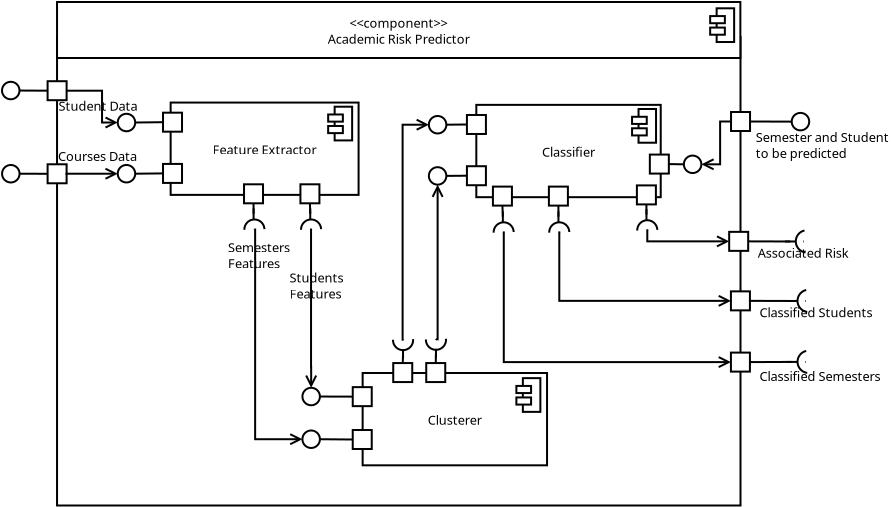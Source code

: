 <?xml version="1.0" encoding="UTF-8"?>
<dia:diagram xmlns:dia="http://www.lysator.liu.se/~alla/dia/">
  <dia:layer name="Background" visible="true" active="true">
    <dia:object type="Standard - Box" version="0" id="O0">
      <dia:attribute name="obj_pos">
        <dia:point val="14.4,3.801"/>
      </dia:attribute>
      <dia:attribute name="obj_bb">
        <dia:rectangle val="14.35,3.751;48.623,27.275"/>
      </dia:attribute>
      <dia:attribute name="elem_corner">
        <dia:point val="14.4,3.801"/>
      </dia:attribute>
      <dia:attribute name="elem_width">
        <dia:real val="34.173"/>
      </dia:attribute>
      <dia:attribute name="elem_height">
        <dia:real val="23.424"/>
      </dia:attribute>
      <dia:attribute name="show_background">
        <dia:boolean val="true"/>
      </dia:attribute>
    </dia:object>
    <dia:object type="Flowchart - Box" version="0" id="O1">
      <dia:attribute name="obj_pos">
        <dia:point val="14.4,2.05"/>
      </dia:attribute>
      <dia:attribute name="obj_bb">
        <dia:rectangle val="14.35,2;48.616,4.9"/>
      </dia:attribute>
      <dia:attribute name="elem_corner">
        <dia:point val="14.4,2.05"/>
      </dia:attribute>
      <dia:attribute name="elem_width">
        <dia:real val="34.166"/>
      </dia:attribute>
      <dia:attribute name="elem_height">
        <dia:real val="2.8"/>
      </dia:attribute>
      <dia:attribute name="show_background">
        <dia:boolean val="true"/>
      </dia:attribute>
      <dia:attribute name="padding">
        <dia:real val="0.5"/>
      </dia:attribute>
      <dia:attribute name="text">
        <dia:composite type="text">
          <dia:attribute name="string">
            <dia:string>#&lt;&lt;component&gt;&gt;
Academic Risk Predictor#</dia:string>
          </dia:attribute>
          <dia:attribute name="font">
            <dia:font family="sans" style="0" name="Helvetica"/>
          </dia:attribute>
          <dia:attribute name="height">
            <dia:real val="0.8"/>
          </dia:attribute>
          <dia:attribute name="pos">
            <dia:point val="31.483,3.245"/>
          </dia:attribute>
          <dia:attribute name="color">
            <dia:color val="#000000"/>
          </dia:attribute>
          <dia:attribute name="alignment">
            <dia:enum val="1"/>
          </dia:attribute>
        </dia:composite>
      </dia:attribute>
    </dia:object>
    <dia:object type="Standard - Box" version="0" id="O2">
      <dia:attribute name="obj_pos">
        <dia:point val="13.928,6.01"/>
      </dia:attribute>
      <dia:attribute name="obj_bb">
        <dia:rectangle val="13.878,5.96;14.928,7.01"/>
      </dia:attribute>
      <dia:attribute name="elem_corner">
        <dia:point val="13.928,6.01"/>
      </dia:attribute>
      <dia:attribute name="elem_width">
        <dia:real val="0.95"/>
      </dia:attribute>
      <dia:attribute name="elem_height">
        <dia:real val="0.95"/>
      </dia:attribute>
      <dia:attribute name="show_background">
        <dia:boolean val="true"/>
      </dia:attribute>
    </dia:object>
    <dia:object type="Standard - Box" version="0" id="O3">
      <dia:attribute name="obj_pos">
        <dia:point val="13.928,10.164"/>
      </dia:attribute>
      <dia:attribute name="obj_bb">
        <dia:rectangle val="13.878,10.114;14.928,11.164"/>
      </dia:attribute>
      <dia:attribute name="elem_corner">
        <dia:point val="13.928,10.164"/>
      </dia:attribute>
      <dia:attribute name="elem_width">
        <dia:real val="0.95"/>
      </dia:attribute>
      <dia:attribute name="elem_height">
        <dia:real val="0.95"/>
      </dia:attribute>
      <dia:attribute name="show_background">
        <dia:boolean val="true"/>
      </dia:attribute>
    </dia:object>
    <dia:object type="Standard - Box" version="0" id="O4">
      <dia:attribute name="obj_pos">
        <dia:point val="48.094,16.518"/>
      </dia:attribute>
      <dia:attribute name="obj_bb">
        <dia:rectangle val="48.044,16.468;49.094,17.518"/>
      </dia:attribute>
      <dia:attribute name="elem_corner">
        <dia:point val="48.094,16.518"/>
      </dia:attribute>
      <dia:attribute name="elem_width">
        <dia:real val="0.95"/>
      </dia:attribute>
      <dia:attribute name="elem_height">
        <dia:real val="0.95"/>
      </dia:attribute>
      <dia:attribute name="show_background">
        <dia:boolean val="true"/>
      </dia:attribute>
    </dia:object>
    <dia:object type="Standard - Box" version="0" id="O5">
      <dia:attribute name="obj_pos">
        <dia:point val="48.094,19.58"/>
      </dia:attribute>
      <dia:attribute name="obj_bb">
        <dia:rectangle val="48.044,19.53;49.094,20.58"/>
      </dia:attribute>
      <dia:attribute name="elem_corner">
        <dia:point val="48.094,19.58"/>
      </dia:attribute>
      <dia:attribute name="elem_width">
        <dia:real val="0.95"/>
      </dia:attribute>
      <dia:attribute name="elem_height">
        <dia:real val="0.95"/>
      </dia:attribute>
      <dia:attribute name="show_background">
        <dia:boolean val="true"/>
      </dia:attribute>
    </dia:object>
    <dia:object type="Standard - Box" version="0" id="O6">
      <dia:attribute name="obj_pos">
        <dia:point val="48.1,7.55"/>
      </dia:attribute>
      <dia:attribute name="obj_bb">
        <dia:rectangle val="48.05,7.5;49.1,8.55"/>
      </dia:attribute>
      <dia:attribute name="elem_corner">
        <dia:point val="48.1,7.55"/>
      </dia:attribute>
      <dia:attribute name="elem_width">
        <dia:real val="0.95"/>
      </dia:attribute>
      <dia:attribute name="elem_height">
        <dia:real val="0.95"/>
      </dia:attribute>
      <dia:attribute name="show_background">
        <dia:boolean val="true"/>
      </dia:attribute>
    </dia:object>
    <dia:group>
      <dia:object type="Standard - Box" version="0" id="O7">
        <dia:attribute name="obj_pos">
          <dia:point val="47.38,2.365"/>
        </dia:attribute>
        <dia:attribute name="obj_bb">
          <dia:rectangle val="47.33,2.315;48.306,4.101"/>
        </dia:attribute>
        <dia:attribute name="elem_corner">
          <dia:point val="47.38,2.365"/>
        </dia:attribute>
        <dia:attribute name="elem_width">
          <dia:real val="0.875"/>
        </dia:attribute>
        <dia:attribute name="elem_height">
          <dia:real val="1.686"/>
        </dia:attribute>
        <dia:attribute name="show_background">
          <dia:boolean val="true"/>
        </dia:attribute>
      </dia:object>
      <dia:object type="Standard - Box" version="0" id="O8">
        <dia:attribute name="obj_pos">
          <dia:point val="47.056,2.754"/>
        </dia:attribute>
        <dia:attribute name="obj_bb">
          <dia:rectangle val="47.006,2.704;47.841,3.16"/>
        </dia:attribute>
        <dia:attribute name="elem_corner">
          <dia:point val="47.056,2.754"/>
        </dia:attribute>
        <dia:attribute name="elem_width">
          <dia:real val="0.735"/>
        </dia:attribute>
        <dia:attribute name="elem_height">
          <dia:real val="0.357"/>
        </dia:attribute>
        <dia:attribute name="show_background">
          <dia:boolean val="true"/>
        </dia:attribute>
      </dia:object>
      <dia:object type="Standard - Box" version="0" id="O9">
        <dia:attribute name="obj_pos">
          <dia:point val="47.056,3.329"/>
        </dia:attribute>
        <dia:attribute name="obj_bb">
          <dia:rectangle val="47.006,3.279;47.841,3.736"/>
        </dia:attribute>
        <dia:attribute name="elem_corner">
          <dia:point val="47.056,3.329"/>
        </dia:attribute>
        <dia:attribute name="elem_width">
          <dia:real val="0.735"/>
        </dia:attribute>
        <dia:attribute name="elem_height">
          <dia:real val="0.357"/>
        </dia:attribute>
        <dia:attribute name="show_background">
          <dia:boolean val="true"/>
        </dia:attribute>
      </dia:object>
    </dia:group>
    <dia:object type="Standard - Ellipse" version="0" id="O10">
      <dia:attribute name="obj_pos">
        <dia:point val="17.434,7.639"/>
      </dia:attribute>
      <dia:attribute name="obj_bb">
        <dia:rectangle val="17.384,7.589;18.359,8.564"/>
      </dia:attribute>
      <dia:attribute name="elem_corner">
        <dia:point val="17.434,7.639"/>
      </dia:attribute>
      <dia:attribute name="elem_width">
        <dia:real val="0.875"/>
      </dia:attribute>
      <dia:attribute name="elem_height">
        <dia:real val="0.875"/>
      </dia:attribute>
    </dia:object>
    <dia:object type="Standard - Line" version="0" id="O11">
      <dia:attribute name="obj_pos">
        <dia:point val="19.699,8.059"/>
      </dia:attribute>
      <dia:attribute name="obj_bb">
        <dia:rectangle val="18.258,8.009;19.75,8.127"/>
      </dia:attribute>
      <dia:attribute name="conn_endpoints">
        <dia:point val="19.699,8.059"/>
        <dia:point val="18.309,8.076"/>
      </dia:attribute>
      <dia:attribute name="numcp">
        <dia:int val="1"/>
      </dia:attribute>
      <dia:connections>
        <dia:connection handle="0" to="O111" connection="3"/>
        <dia:connection handle="1" to="O10" connection="4"/>
      </dia:connections>
    </dia:object>
    <dia:object type="Standard - ZigZagLine" version="1" id="O12">
      <dia:attribute name="obj_pos">
        <dia:point val="14.878,6.485"/>
      </dia:attribute>
      <dia:attribute name="obj_bb">
        <dia:rectangle val="14.828,6.435;17.545,8.407"/>
      </dia:attribute>
      <dia:attribute name="orth_points">
        <dia:point val="14.878,6.485"/>
        <dia:point val="16.65,6.485"/>
        <dia:point val="16.65,8.076"/>
        <dia:point val="17.434,8.076"/>
      </dia:attribute>
      <dia:attribute name="orth_orient">
        <dia:enum val="0"/>
        <dia:enum val="1"/>
        <dia:enum val="0"/>
      </dia:attribute>
      <dia:attribute name="autorouting">
        <dia:boolean val="false"/>
      </dia:attribute>
      <dia:attribute name="end_arrow">
        <dia:enum val="1"/>
      </dia:attribute>
      <dia:attribute name="end_arrow_length">
        <dia:real val="0.5"/>
      </dia:attribute>
      <dia:attribute name="end_arrow_width">
        <dia:real val="0.5"/>
      </dia:attribute>
      <dia:connections>
        <dia:connection handle="0" to="O2" connection="4"/>
        <dia:connection handle="1" to="O10" connection="3"/>
      </dia:connections>
    </dia:object>
    <dia:object type="Standard - Ellipse" version="0" id="O13">
      <dia:attribute name="obj_pos">
        <dia:point val="17.434,10.198"/>
      </dia:attribute>
      <dia:attribute name="obj_bb">
        <dia:rectangle val="17.384,10.148;18.359,11.123"/>
      </dia:attribute>
      <dia:attribute name="elem_corner">
        <dia:point val="17.434,10.198"/>
      </dia:attribute>
      <dia:attribute name="elem_width">
        <dia:real val="0.875"/>
      </dia:attribute>
      <dia:attribute name="elem_height">
        <dia:real val="0.875"/>
      </dia:attribute>
    </dia:object>
    <dia:object type="Standard - Line" version="0" id="O14">
      <dia:attribute name="obj_pos">
        <dia:point val="19.699,10.62"/>
      </dia:attribute>
      <dia:attribute name="obj_bb">
        <dia:rectangle val="18.258,10.57;19.75,10.686"/>
      </dia:attribute>
      <dia:attribute name="conn_endpoints">
        <dia:point val="19.699,10.62"/>
        <dia:point val="18.309,10.636"/>
      </dia:attribute>
      <dia:attribute name="numcp">
        <dia:int val="1"/>
      </dia:attribute>
      <dia:connections>
        <dia:connection handle="0" to="O112" connection="3"/>
        <dia:connection handle="1" to="O13" connection="4"/>
      </dia:connections>
    </dia:object>
    <dia:object type="Standard - ZigZagLine" version="1" id="O15">
      <dia:attribute name="obj_pos">
        <dia:point val="14.878,10.639"/>
      </dia:attribute>
      <dia:attribute name="obj_bb">
        <dia:rectangle val="14.828,10.305;17.545,10.967"/>
      </dia:attribute>
      <dia:attribute name="orth_points">
        <dia:point val="14.878,10.639"/>
        <dia:point val="14.878,10.636"/>
        <dia:point val="17.434,10.636"/>
      </dia:attribute>
      <dia:attribute name="orth_orient">
        <dia:enum val="1"/>
        <dia:enum val="0"/>
      </dia:attribute>
      <dia:attribute name="autorouting">
        <dia:boolean val="false"/>
      </dia:attribute>
      <dia:attribute name="end_arrow">
        <dia:enum val="1"/>
      </dia:attribute>
      <dia:attribute name="end_arrow_length">
        <dia:real val="0.5"/>
      </dia:attribute>
      <dia:attribute name="end_arrow_width">
        <dia:real val="0.5"/>
      </dia:attribute>
      <dia:connections>
        <dia:connection handle="0" to="O3" connection="4"/>
        <dia:connection handle="1" to="O13" connection="3"/>
      </dia:connections>
    </dia:object>
    <dia:group>
      <dia:group>
        <dia:object type="Flowchart - Box" version="0" id="O16">
          <dia:attribute name="obj_pos">
            <dia:point val="29.68,20.6"/>
          </dia:attribute>
          <dia:attribute name="obj_bb">
            <dia:rectangle val="29.63,20.55;38.95,25.267"/>
          </dia:attribute>
          <dia:attribute name="elem_corner">
            <dia:point val="29.68,20.6"/>
          </dia:attribute>
          <dia:attribute name="elem_width">
            <dia:real val="9.22"/>
          </dia:attribute>
          <dia:attribute name="elem_height">
            <dia:real val="4.616"/>
          </dia:attribute>
          <dia:attribute name="show_background">
            <dia:boolean val="true"/>
          </dia:attribute>
          <dia:attribute name="padding">
            <dia:real val="0.5"/>
          </dia:attribute>
          <dia:attribute name="text">
            <dia:composite type="text">
              <dia:attribute name="string">
                <dia:string>#Clusterer#</dia:string>
              </dia:attribute>
              <dia:attribute name="font">
                <dia:font family="sans" style="0" name="Helvetica"/>
              </dia:attribute>
              <dia:attribute name="height">
                <dia:real val="0.8"/>
              </dia:attribute>
              <dia:attribute name="pos">
                <dia:point val="34.289,23.103"/>
              </dia:attribute>
              <dia:attribute name="color">
                <dia:color val="#000000"/>
              </dia:attribute>
              <dia:attribute name="alignment">
                <dia:enum val="1"/>
              </dia:attribute>
            </dia:composite>
          </dia:attribute>
        </dia:object>
        <dia:group>
          <dia:object type="Standard - Box" version="0" id="O17">
            <dia:attribute name="obj_pos">
              <dia:point val="37.691,20.857"/>
            </dia:attribute>
            <dia:attribute name="obj_bb">
              <dia:rectangle val="37.641,20.807;38.616,22.593"/>
            </dia:attribute>
            <dia:attribute name="elem_corner">
              <dia:point val="37.691,20.857"/>
            </dia:attribute>
            <dia:attribute name="elem_width">
              <dia:real val="0.875"/>
            </dia:attribute>
            <dia:attribute name="elem_height">
              <dia:real val="1.686"/>
            </dia:attribute>
            <dia:attribute name="show_background">
              <dia:boolean val="true"/>
            </dia:attribute>
          </dia:object>
          <dia:object type="Standard - Box" version="0" id="O18">
            <dia:attribute name="obj_pos">
              <dia:point val="37.367,21.246"/>
            </dia:attribute>
            <dia:attribute name="obj_bb">
              <dia:rectangle val="37.317,21.196;38.151,21.653"/>
            </dia:attribute>
            <dia:attribute name="elem_corner">
              <dia:point val="37.367,21.246"/>
            </dia:attribute>
            <dia:attribute name="elem_width">
              <dia:real val="0.735"/>
            </dia:attribute>
            <dia:attribute name="elem_height">
              <dia:real val="0.357"/>
            </dia:attribute>
            <dia:attribute name="show_background">
              <dia:boolean val="true"/>
            </dia:attribute>
          </dia:object>
          <dia:object type="Standard - Box" version="0" id="O19">
            <dia:attribute name="obj_pos">
              <dia:point val="37.367,21.822"/>
            </dia:attribute>
            <dia:attribute name="obj_bb">
              <dia:rectangle val="37.317,21.771;38.151,22.228"/>
            </dia:attribute>
            <dia:attribute name="elem_corner">
              <dia:point val="37.367,21.822"/>
            </dia:attribute>
            <dia:attribute name="elem_width">
              <dia:real val="0.735"/>
            </dia:attribute>
            <dia:attribute name="elem_height">
              <dia:real val="0.357"/>
            </dia:attribute>
            <dia:attribute name="show_background">
              <dia:boolean val="true"/>
            </dia:attribute>
          </dia:object>
        </dia:group>
      </dia:group>
      <dia:object type="Standard - Box" version="0" id="O20">
        <dia:attribute name="obj_pos">
          <dia:point val="29.185,21.307"/>
        </dia:attribute>
        <dia:attribute name="obj_bb">
          <dia:rectangle val="29.135,21.257;30.185,22.307"/>
        </dia:attribute>
        <dia:attribute name="elem_corner">
          <dia:point val="29.185,21.307"/>
        </dia:attribute>
        <dia:attribute name="elem_width">
          <dia:real val="0.95"/>
        </dia:attribute>
        <dia:attribute name="elem_height">
          <dia:real val="0.95"/>
        </dia:attribute>
        <dia:attribute name="show_background">
          <dia:boolean val="true"/>
        </dia:attribute>
      </dia:object>
      <dia:object type="Standard - Box" version="0" id="O21">
        <dia:attribute name="obj_pos">
          <dia:point val="29.185,23.45"/>
        </dia:attribute>
        <dia:attribute name="obj_bb">
          <dia:rectangle val="29.135,23.4;30.185,24.45"/>
        </dia:attribute>
        <dia:attribute name="elem_corner">
          <dia:point val="29.185,23.45"/>
        </dia:attribute>
        <dia:attribute name="elem_width">
          <dia:real val="0.95"/>
        </dia:attribute>
        <dia:attribute name="elem_height">
          <dia:real val="0.95"/>
        </dia:attribute>
        <dia:attribute name="show_background">
          <dia:boolean val="true"/>
        </dia:attribute>
      </dia:object>
      <dia:object type="Standard - Box" version="0" id="O22">
        <dia:attribute name="obj_pos">
          <dia:point val="32.86,20.103"/>
        </dia:attribute>
        <dia:attribute name="obj_bb">
          <dia:rectangle val="32.81,20.053;33.86,21.103"/>
        </dia:attribute>
        <dia:attribute name="elem_corner">
          <dia:point val="32.86,20.103"/>
        </dia:attribute>
        <dia:attribute name="elem_width">
          <dia:real val="0.95"/>
        </dia:attribute>
        <dia:attribute name="elem_height">
          <dia:real val="0.95"/>
        </dia:attribute>
        <dia:attribute name="show_background">
          <dia:boolean val="true"/>
        </dia:attribute>
      </dia:object>
      <dia:object type="Standard - Box" version="0" id="O23">
        <dia:attribute name="obj_pos">
          <dia:point val="31.21,20.103"/>
        </dia:attribute>
        <dia:attribute name="obj_bb">
          <dia:rectangle val="31.16,20.053;32.21,21.103"/>
        </dia:attribute>
        <dia:attribute name="elem_corner">
          <dia:point val="31.21,20.103"/>
        </dia:attribute>
        <dia:attribute name="elem_width">
          <dia:real val="0.95"/>
        </dia:attribute>
        <dia:attribute name="elem_height">
          <dia:real val="0.95"/>
        </dia:attribute>
        <dia:attribute name="show_background">
          <dia:boolean val="true"/>
        </dia:attribute>
      </dia:object>
    </dia:group>
    <dia:object type="Standard - Ellipse" version="0" id="O24">
      <dia:attribute name="obj_pos">
        <dia:point val="11.648,6.039"/>
      </dia:attribute>
      <dia:attribute name="obj_bb">
        <dia:rectangle val="11.598,5.989;12.573,6.964"/>
      </dia:attribute>
      <dia:attribute name="elem_corner">
        <dia:point val="11.648,6.039"/>
      </dia:attribute>
      <dia:attribute name="elem_width">
        <dia:real val="0.875"/>
      </dia:attribute>
      <dia:attribute name="elem_height">
        <dia:real val="0.875"/>
      </dia:attribute>
    </dia:object>
    <dia:object type="Standard - Line" version="0" id="O25">
      <dia:attribute name="obj_pos">
        <dia:point val="13.928,6.485"/>
      </dia:attribute>
      <dia:attribute name="obj_bb">
        <dia:rectangle val="12.473,6.426;13.979,6.535"/>
      </dia:attribute>
      <dia:attribute name="conn_endpoints">
        <dia:point val="13.928,6.485"/>
        <dia:point val="12.523,6.477"/>
      </dia:attribute>
      <dia:attribute name="numcp">
        <dia:int val="1"/>
      </dia:attribute>
      <dia:connections>
        <dia:connection handle="0" to="O2" connection="3"/>
        <dia:connection handle="1" to="O24" connection="4"/>
      </dia:connections>
    </dia:object>
    <dia:object type="Standard - Ellipse" version="0" id="O26">
      <dia:attribute name="obj_pos">
        <dia:point val="26.669,21.339"/>
      </dia:attribute>
      <dia:attribute name="obj_bb">
        <dia:rectangle val="26.619,21.289;27.594,22.264"/>
      </dia:attribute>
      <dia:attribute name="elem_corner">
        <dia:point val="26.669,21.339"/>
      </dia:attribute>
      <dia:attribute name="elem_width">
        <dia:real val="0.875"/>
      </dia:attribute>
      <dia:attribute name="elem_height">
        <dia:real val="0.875"/>
      </dia:attribute>
    </dia:object>
    <dia:object type="Standard - Line" version="0" id="O27">
      <dia:attribute name="obj_pos">
        <dia:point val="29.185,21.782"/>
      </dia:attribute>
      <dia:attribute name="obj_bb">
        <dia:rectangle val="27.494,21.727;29.235,21.832"/>
      </dia:attribute>
      <dia:attribute name="conn_endpoints">
        <dia:point val="29.185,21.782"/>
        <dia:point val="27.544,21.777"/>
      </dia:attribute>
      <dia:attribute name="numcp">
        <dia:int val="1"/>
      </dia:attribute>
      <dia:connections>
        <dia:connection handle="0" to="O20" connection="3"/>
        <dia:connection handle="1" to="O26" connection="4"/>
      </dia:connections>
    </dia:object>
    <dia:object type="Standard - Line" version="0" id="O28">
      <dia:attribute name="obj_pos">
        <dia:point val="27.044,12.115"/>
      </dia:attribute>
      <dia:attribute name="obj_bb">
        <dia:rectangle val="26.993,12.063;27.112,12.695"/>
      </dia:attribute>
      <dia:attribute name="conn_endpoints">
        <dia:point val="27.044,12.115"/>
        <dia:point val="27.06,12.643"/>
      </dia:attribute>
      <dia:attribute name="numcp">
        <dia:int val="1"/>
      </dia:attribute>
      <dia:connections>
        <dia:connection handle="0" to="O113" connection="6"/>
        <dia:connection handle="1" to="O30" connection="0"/>
      </dia:connections>
    </dia:object>
    <dia:group>
      <dia:group>
        <dia:object type="Standard - Arc" version="0" id="O29">
          <dia:attribute name="obj_pos">
            <dia:point val="26.599,13.44"/>
          </dia:attribute>
          <dia:attribute name="obj_bb">
            <dia:rectangle val="26.547,12.873;27.655,13.492"/>
          </dia:attribute>
          <dia:attribute name="conn_endpoints">
            <dia:point val="26.599,13.44"/>
            <dia:point val="27.604,13.408"/>
          </dia:attribute>
          <dia:attribute name="curve_distance">
            <dia:real val="-0.501"/>
          </dia:attribute>
          <dia:attribute name="line_width">
            <dia:real val="0.1"/>
          </dia:attribute>
        </dia:object>
        <dia:object type="Standard - Line" version="0" id="O30">
          <dia:attribute name="obj_pos">
            <dia:point val="27.06,12.368"/>
          </dia:attribute>
          <dia:attribute name="obj_bb">
            <dia:rectangle val="27.01,12.318;27.11,12.968"/>
          </dia:attribute>
          <dia:attribute name="conn_endpoints">
            <dia:point val="27.06,12.368"/>
            <dia:point val="27.06,12.918"/>
          </dia:attribute>
          <dia:attribute name="numcp">
            <dia:int val="1"/>
          </dia:attribute>
        </dia:object>
      </dia:group>
      <dia:object type="Standard - Line" version="0" id="O31">
        <dia:attribute name="obj_pos">
          <dia:point val="27.105,13.417"/>
        </dia:attribute>
        <dia:attribute name="obj_bb">
          <dia:rectangle val="27.055,13.367;27.155,13.487"/>
        </dia:attribute>
        <dia:attribute name="conn_endpoints">
          <dia:point val="27.105,13.417"/>
          <dia:point val="27.105,13.437"/>
        </dia:attribute>
        <dia:attribute name="numcp">
          <dia:int val="1"/>
        </dia:attribute>
      </dia:object>
    </dia:group>
    <dia:group>
      <dia:group>
        <dia:object type="Standard - Arc" version="0" id="O32">
          <dia:attribute name="obj_pos">
            <dia:point val="23.766,13.44"/>
          </dia:attribute>
          <dia:attribute name="obj_bb">
            <dia:rectangle val="23.715,12.873;24.823,13.492"/>
          </dia:attribute>
          <dia:attribute name="conn_endpoints">
            <dia:point val="23.766,13.44"/>
            <dia:point val="24.771,13.408"/>
          </dia:attribute>
          <dia:attribute name="curve_distance">
            <dia:real val="-0.501"/>
          </dia:attribute>
          <dia:attribute name="line_width">
            <dia:real val="0.1"/>
          </dia:attribute>
        </dia:object>
        <dia:object type="Standard - Line" version="0" id="O33">
          <dia:attribute name="obj_pos">
            <dia:point val="24.228,12.368"/>
          </dia:attribute>
          <dia:attribute name="obj_bb">
            <dia:rectangle val="24.178,12.318;24.278,12.968"/>
          </dia:attribute>
          <dia:attribute name="conn_endpoints">
            <dia:point val="24.228,12.368"/>
            <dia:point val="24.228,12.918"/>
          </dia:attribute>
          <dia:attribute name="numcp">
            <dia:int val="1"/>
          </dia:attribute>
        </dia:object>
      </dia:group>
      <dia:object type="Standard - Line" version="0" id="O34">
        <dia:attribute name="obj_pos">
          <dia:point val="24.273,13.417"/>
        </dia:attribute>
        <dia:attribute name="obj_bb">
          <dia:rectangle val="24.223,13.367;24.323,13.487"/>
        </dia:attribute>
        <dia:attribute name="conn_endpoints">
          <dia:point val="24.273,13.417"/>
          <dia:point val="24.273,13.437"/>
        </dia:attribute>
        <dia:attribute name="numcp">
          <dia:int val="1"/>
        </dia:attribute>
      </dia:object>
    </dia:group>
    <dia:object type="Standard - Line" version="0" id="O35">
      <dia:attribute name="obj_pos">
        <dia:point val="24.228,12.643"/>
      </dia:attribute>
      <dia:attribute name="obj_bb">
        <dia:rectangle val="24.174,12.065;24.278,12.694"/>
      </dia:attribute>
      <dia:attribute name="conn_endpoints">
        <dia:point val="24.228,12.643"/>
        <dia:point val="24.224,12.115"/>
      </dia:attribute>
      <dia:attribute name="numcp">
        <dia:int val="1"/>
      </dia:attribute>
      <dia:connections>
        <dia:connection handle="0" to="O33" connection="0"/>
        <dia:connection handle="1" to="O114" connection="6"/>
      </dia:connections>
    </dia:object>
    <dia:object type="Standard - Ellipse" version="0" id="O36">
      <dia:attribute name="obj_pos">
        <dia:point val="26.669,23.474"/>
      </dia:attribute>
      <dia:attribute name="obj_bb">
        <dia:rectangle val="26.619,23.424;27.594,24.399"/>
      </dia:attribute>
      <dia:attribute name="elem_corner">
        <dia:point val="26.669,23.474"/>
      </dia:attribute>
      <dia:attribute name="elem_width">
        <dia:real val="0.875"/>
      </dia:attribute>
      <dia:attribute name="elem_height">
        <dia:real val="0.875"/>
      </dia:attribute>
    </dia:object>
    <dia:object type="Standard - Line" version="0" id="O37">
      <dia:attribute name="obj_pos">
        <dia:point val="29.185,23.925"/>
      </dia:attribute>
      <dia:attribute name="obj_bb">
        <dia:rectangle val="27.494,23.861;29.235,23.976"/>
      </dia:attribute>
      <dia:attribute name="conn_endpoints">
        <dia:point val="29.185,23.925"/>
        <dia:point val="27.544,23.911"/>
      </dia:attribute>
      <dia:attribute name="numcp">
        <dia:int val="1"/>
      </dia:attribute>
      <dia:connections>
        <dia:connection handle="0" to="O21" connection="3"/>
        <dia:connection handle="1" to="O36" connection="4"/>
      </dia:connections>
    </dia:object>
    <dia:object type="Standard - ZigZagLine" version="1" id="O38">
      <dia:attribute name="obj_pos">
        <dia:point val="24.273,13.427"/>
      </dia:attribute>
      <dia:attribute name="obj_bb">
        <dia:rectangle val="24.223,13.377;26.78,24.242"/>
      </dia:attribute>
      <dia:attribute name="orth_points">
        <dia:point val="24.273,13.427"/>
        <dia:point val="24.305,13.427"/>
        <dia:point val="24.305,23.911"/>
        <dia:point val="26.669,23.911"/>
      </dia:attribute>
      <dia:attribute name="orth_orient">
        <dia:enum val="0"/>
        <dia:enum val="1"/>
        <dia:enum val="0"/>
      </dia:attribute>
      <dia:attribute name="autorouting">
        <dia:boolean val="false"/>
      </dia:attribute>
      <dia:attribute name="end_arrow">
        <dia:enum val="1"/>
      </dia:attribute>
      <dia:attribute name="end_arrow_length">
        <dia:real val="0.5"/>
      </dia:attribute>
      <dia:attribute name="end_arrow_width">
        <dia:real val="0.5"/>
      </dia:attribute>
      <dia:connections>
        <dia:connection handle="0" to="O34" connection="0"/>
        <dia:connection handle="1" to="O36" connection="3"/>
      </dia:connections>
    </dia:object>
    <dia:object type="Standard - Ellipse" version="0" id="O39">
      <dia:attribute name="obj_pos">
        <dia:point val="32.991,7.749"/>
      </dia:attribute>
      <dia:attribute name="obj_bb">
        <dia:rectangle val="32.941,7.699;33.916,8.674"/>
      </dia:attribute>
      <dia:attribute name="elem_corner">
        <dia:point val="32.991,7.749"/>
      </dia:attribute>
      <dia:attribute name="elem_width">
        <dia:real val="0.875"/>
      </dia:attribute>
      <dia:attribute name="elem_height">
        <dia:real val="0.875"/>
      </dia:attribute>
    </dia:object>
    <dia:object type="Standard - Line" version="0" id="O40">
      <dia:attribute name="obj_pos">
        <dia:point val="34.894,8.174"/>
      </dia:attribute>
      <dia:attribute name="obj_bb">
        <dia:rectangle val="33.816,8.124;34.945,8.237"/>
      </dia:attribute>
      <dia:attribute name="conn_endpoints">
        <dia:point val="34.894,8.174"/>
        <dia:point val="33.866,8.186"/>
      </dia:attribute>
      <dia:attribute name="numcp">
        <dia:int val="1"/>
      </dia:attribute>
      <dia:connections>
        <dia:connection handle="0" to="O100" connection="3"/>
        <dia:connection handle="1" to="O39" connection="4"/>
      </dia:connections>
    </dia:object>
    <dia:object type="Standard - Ellipse" version="0" id="O41">
      <dia:attribute name="obj_pos">
        <dia:point val="32.991,10.308"/>
      </dia:attribute>
      <dia:attribute name="obj_bb">
        <dia:rectangle val="32.941,10.258;33.916,11.233"/>
      </dia:attribute>
      <dia:attribute name="elem_corner">
        <dia:point val="32.991,10.308"/>
      </dia:attribute>
      <dia:attribute name="elem_width">
        <dia:real val="0.875"/>
      </dia:attribute>
      <dia:attribute name="elem_height">
        <dia:real val="0.875"/>
      </dia:attribute>
    </dia:object>
    <dia:object type="Standard - Line" version="0" id="O42">
      <dia:attribute name="obj_pos">
        <dia:point val="34.894,10.736"/>
      </dia:attribute>
      <dia:attribute name="obj_bb">
        <dia:rectangle val="33.816,10.685;34.945,10.796"/>
      </dia:attribute>
      <dia:attribute name="conn_endpoints">
        <dia:point val="34.894,10.736"/>
        <dia:point val="33.866,10.745"/>
      </dia:attribute>
      <dia:attribute name="numcp">
        <dia:int val="1"/>
      </dia:attribute>
      <dia:connections>
        <dia:connection handle="0" to="O101" connection="3"/>
        <dia:connection handle="1" to="O41" connection="4"/>
      </dia:connections>
    </dia:object>
    <dia:group>
      <dia:object type="Standard - Arc" version="0" id="O43">
        <dia:attribute name="obj_pos">
          <dia:point val="31.197,18.938"/>
        </dia:attribute>
        <dia:attribute name="obj_bb">
          <dia:rectangle val="31.145,18.854;32.254,19.507"/>
        </dia:attribute>
        <dia:attribute name="conn_endpoints">
          <dia:point val="31.197,18.938"/>
          <dia:point val="32.202,18.906"/>
        </dia:attribute>
        <dia:attribute name="curve_distance">
          <dia:real val="0.536"/>
        </dia:attribute>
        <dia:attribute name="line_width">
          <dia:real val="0.1"/>
        </dia:attribute>
      </dia:object>
      <dia:object type="Standard - Line" version="0" id="O44">
        <dia:attribute name="obj_pos">
          <dia:point val="31.7,19.407"/>
        </dia:attribute>
        <dia:attribute name="obj_bb">
          <dia:rectangle val="31.65,19.357;31.75,19.915"/>
        </dia:attribute>
        <dia:attribute name="conn_endpoints">
          <dia:point val="31.7,19.407"/>
          <dia:point val="31.7,19.865"/>
        </dia:attribute>
        <dia:attribute name="numcp">
          <dia:int val="1"/>
        </dia:attribute>
      </dia:object>
      <dia:object type="Standard - Line" version="0" id="O45">
        <dia:attribute name="obj_pos">
          <dia:point val="31.704,18.948"/>
        </dia:attribute>
        <dia:attribute name="obj_bb">
          <dia:rectangle val="31.634,18.855;31.765,19.01"/>
        </dia:attribute>
        <dia:attribute name="conn_endpoints">
          <dia:point val="31.704,18.948"/>
          <dia:point val="31.695,18.917"/>
        </dia:attribute>
        <dia:attribute name="numcp">
          <dia:int val="1"/>
        </dia:attribute>
      </dia:object>
    </dia:group>
    <dia:object type="Standard - Line" version="0" id="O46">
      <dia:attribute name="obj_pos">
        <dia:point val="31.685,20.103"/>
      </dia:attribute>
      <dia:attribute name="obj_bb">
        <dia:rectangle val="31.634,19.585;31.751,20.154"/>
      </dia:attribute>
      <dia:attribute name="conn_endpoints">
        <dia:point val="31.685,20.103"/>
        <dia:point val="31.7,19.636"/>
      </dia:attribute>
      <dia:attribute name="numcp">
        <dia:int val="1"/>
      </dia:attribute>
      <dia:connections>
        <dia:connection handle="0" to="O23" connection="1"/>
        <dia:connection handle="1" to="O44" connection="0"/>
      </dia:connections>
    </dia:object>
    <dia:group>
      <dia:object type="Standard - Arc" version="0" id="O47">
        <dia:attribute name="obj_pos">
          <dia:point val="32.843,18.922"/>
        </dia:attribute>
        <dia:attribute name="obj_bb">
          <dia:rectangle val="32.791,18.838;33.9,19.492"/>
        </dia:attribute>
        <dia:attribute name="conn_endpoints">
          <dia:point val="32.843,18.922"/>
          <dia:point val="33.848,18.89"/>
        </dia:attribute>
        <dia:attribute name="curve_distance">
          <dia:real val="0.536"/>
        </dia:attribute>
        <dia:attribute name="line_width">
          <dia:real val="0.1"/>
        </dia:attribute>
      </dia:object>
      <dia:object type="Standard - Line" version="0" id="O48">
        <dia:attribute name="obj_pos">
          <dia:point val="33.346,19.391"/>
        </dia:attribute>
        <dia:attribute name="obj_bb">
          <dia:rectangle val="33.295,19.341;33.395,19.9"/>
        </dia:attribute>
        <dia:attribute name="conn_endpoints">
          <dia:point val="33.346,19.391"/>
          <dia:point val="33.346,19.85"/>
        </dia:attribute>
        <dia:attribute name="numcp">
          <dia:int val="1"/>
        </dia:attribute>
      </dia:object>
      <dia:object type="Standard - Line" version="0" id="O49">
        <dia:attribute name="obj_pos">
          <dia:point val="33.35,18.933"/>
        </dia:attribute>
        <dia:attribute name="obj_bb">
          <dia:rectangle val="33.28,18.84;33.411,18.994"/>
        </dia:attribute>
        <dia:attribute name="conn_endpoints">
          <dia:point val="33.35,18.933"/>
          <dia:point val="33.341,18.901"/>
        </dia:attribute>
        <dia:attribute name="numcp">
          <dia:int val="1"/>
        </dia:attribute>
      </dia:object>
    </dia:group>
    <dia:object type="Standard - Line" version="0" id="O50">
      <dia:attribute name="obj_pos">
        <dia:point val="33.335,20.103"/>
      </dia:attribute>
      <dia:attribute name="obj_bb">
        <dia:rectangle val="33.284,19.569;33.397,20.154"/>
      </dia:attribute>
      <dia:attribute name="conn_endpoints">
        <dia:point val="33.335,20.103"/>
        <dia:point val="33.346,19.62"/>
      </dia:attribute>
      <dia:attribute name="numcp">
        <dia:int val="1"/>
      </dia:attribute>
      <dia:connections>
        <dia:connection handle="0" to="O22" connection="1"/>
        <dia:connection handle="1" to="O48" connection="0"/>
      </dia:connections>
    </dia:object>
    <dia:object type="Standard - ZigZagLine" version="1" id="O51">
      <dia:attribute name="obj_pos">
        <dia:point val="31.7,18.933"/>
      </dia:attribute>
      <dia:attribute name="obj_bb">
        <dia:rectangle val="31.628,7.855;33.103,18.983"/>
      </dia:attribute>
      <dia:attribute name="orth_points">
        <dia:point val="31.7,18.933"/>
        <dia:point val="31.678,18.933"/>
        <dia:point val="31.678,8.186"/>
        <dia:point val="32.991,8.186"/>
      </dia:attribute>
      <dia:attribute name="orth_orient">
        <dia:enum val="0"/>
        <dia:enum val="1"/>
        <dia:enum val="0"/>
      </dia:attribute>
      <dia:attribute name="autorouting">
        <dia:boolean val="false"/>
      </dia:attribute>
      <dia:attribute name="end_arrow">
        <dia:enum val="1"/>
      </dia:attribute>
      <dia:attribute name="end_arrow_length">
        <dia:real val="0.5"/>
      </dia:attribute>
      <dia:attribute name="end_arrow_width">
        <dia:real val="0.5"/>
      </dia:attribute>
      <dia:connections>
        <dia:connection handle="0" to="O45" connection="0"/>
        <dia:connection handle="1" to="O39" connection="3"/>
      </dia:connections>
    </dia:object>
    <dia:group>
      <dia:group>
        <dia:object type="Standard - Arc" version="0" id="O52">
          <dia:attribute name="obj_pos">
            <dia:point val="36.229,13.582"/>
          </dia:attribute>
          <dia:attribute name="obj_bb">
            <dia:rectangle val="36.177,13.015;37.285,13.634"/>
          </dia:attribute>
          <dia:attribute name="conn_endpoints">
            <dia:point val="36.229,13.582"/>
            <dia:point val="37.234,13.55"/>
          </dia:attribute>
          <dia:attribute name="curve_distance">
            <dia:real val="-0.501"/>
          </dia:attribute>
          <dia:attribute name="line_width">
            <dia:real val="0.1"/>
          </dia:attribute>
        </dia:object>
        <dia:object type="Standard - Line" version="0" id="O53">
          <dia:attribute name="obj_pos">
            <dia:point val="36.69,12.51"/>
          </dia:attribute>
          <dia:attribute name="obj_bb">
            <dia:rectangle val="36.64,12.46;36.74,13.11"/>
          </dia:attribute>
          <dia:attribute name="conn_endpoints">
            <dia:point val="36.69,12.51"/>
            <dia:point val="36.69,13.06"/>
          </dia:attribute>
          <dia:attribute name="numcp">
            <dia:int val="1"/>
          </dia:attribute>
        </dia:object>
      </dia:group>
      <dia:object type="Standard - Line" version="0" id="O54">
        <dia:attribute name="obj_pos">
          <dia:point val="36.735,13.559"/>
        </dia:attribute>
        <dia:attribute name="obj_bb">
          <dia:rectangle val="36.685,13.509;36.785,13.629"/>
        </dia:attribute>
        <dia:attribute name="conn_endpoints">
          <dia:point val="36.735,13.559"/>
          <dia:point val="36.735,13.579"/>
        </dia:attribute>
        <dia:attribute name="numcp">
          <dia:int val="1"/>
        </dia:attribute>
      </dia:object>
    </dia:group>
    <dia:group>
      <dia:group>
        <dia:object type="Standard - Arc" version="0" id="O55">
          <dia:attribute name="obj_pos">
            <dia:point val="39.009,13.582"/>
          </dia:attribute>
          <dia:attribute name="obj_bb">
            <dia:rectangle val="38.957,13.015;40.065,13.634"/>
          </dia:attribute>
          <dia:attribute name="conn_endpoints">
            <dia:point val="39.009,13.582"/>
            <dia:point val="40.014,13.55"/>
          </dia:attribute>
          <dia:attribute name="curve_distance">
            <dia:real val="-0.501"/>
          </dia:attribute>
          <dia:attribute name="line_width">
            <dia:real val="0.1"/>
          </dia:attribute>
        </dia:object>
        <dia:object type="Standard - Line" version="0" id="O56">
          <dia:attribute name="obj_pos">
            <dia:point val="39.47,12.51"/>
          </dia:attribute>
          <dia:attribute name="obj_bb">
            <dia:rectangle val="39.42,12.46;39.52,13.11"/>
          </dia:attribute>
          <dia:attribute name="conn_endpoints">
            <dia:point val="39.47,12.51"/>
            <dia:point val="39.47,13.06"/>
          </dia:attribute>
          <dia:attribute name="numcp">
            <dia:int val="1"/>
          </dia:attribute>
        </dia:object>
      </dia:group>
      <dia:object type="Standard - Line" version="0" id="O57">
        <dia:attribute name="obj_pos">
          <dia:point val="39.515,13.559"/>
        </dia:attribute>
        <dia:attribute name="obj_bb">
          <dia:rectangle val="39.465,13.509;39.565,13.629"/>
        </dia:attribute>
        <dia:attribute name="conn_endpoints">
          <dia:point val="39.515,13.559"/>
          <dia:point val="39.515,13.579"/>
        </dia:attribute>
        <dia:attribute name="numcp">
          <dia:int val="1"/>
        </dia:attribute>
      </dia:object>
    </dia:group>
    <dia:object type="Standard - Line" version="0" id="O58">
      <dia:attribute name="obj_pos">
        <dia:point val="36.69,12.785"/>
      </dia:attribute>
      <dia:attribute name="obj_bb">
        <dia:rectangle val="36.617,12.178;36.742,12.837"/>
      </dia:attribute>
      <dia:attribute name="conn_endpoints">
        <dia:point val="36.69,12.785"/>
        <dia:point val="36.669,12.23"/>
      </dia:attribute>
      <dia:attribute name="numcp">
        <dia:int val="1"/>
      </dia:attribute>
      <dia:connections>
        <dia:connection handle="0" to="O53" connection="0"/>
        <dia:connection handle="1" to="O103" connection="6"/>
      </dia:connections>
    </dia:object>
    <dia:object type="Standard - Line" version="0" id="O59">
      <dia:attribute name="obj_pos">
        <dia:point val="39.47,12.785"/>
      </dia:attribute>
      <dia:attribute name="obj_bb">
        <dia:rectangle val="39.417,12.18;39.52,12.835"/>
      </dia:attribute>
      <dia:attribute name="conn_endpoints">
        <dia:point val="39.47,12.785"/>
        <dia:point val="39.468,12.23"/>
      </dia:attribute>
      <dia:attribute name="numcp">
        <dia:int val="1"/>
      </dia:attribute>
      <dia:connections>
        <dia:connection handle="0" to="O56" connection="0"/>
        <dia:connection handle="1" to="O102" connection="6"/>
      </dia:connections>
    </dia:object>
    <dia:object type="Standard - ZigZagLine" version="1" id="O60">
      <dia:attribute name="obj_pos">
        <dia:point val="36.735,13.569"/>
      </dia:attribute>
      <dia:attribute name="obj_bb">
        <dia:rectangle val="36.685,13.519;48.206,20.386"/>
      </dia:attribute>
      <dia:attribute name="orth_points">
        <dia:point val="36.735,13.569"/>
        <dia:point val="36.737,13.569"/>
        <dia:point val="36.737,20.055"/>
        <dia:point val="48.094,20.055"/>
      </dia:attribute>
      <dia:attribute name="orth_orient">
        <dia:enum val="0"/>
        <dia:enum val="1"/>
        <dia:enum val="0"/>
      </dia:attribute>
      <dia:attribute name="autorouting">
        <dia:boolean val="false"/>
      </dia:attribute>
      <dia:attribute name="end_arrow">
        <dia:enum val="1"/>
      </dia:attribute>
      <dia:attribute name="end_arrow_length">
        <dia:real val="0.5"/>
      </dia:attribute>
      <dia:attribute name="end_arrow_width">
        <dia:real val="0.5"/>
      </dia:attribute>
      <dia:connections>
        <dia:connection handle="0" to="O54" connection="0"/>
        <dia:connection handle="1" to="O5" connection="3"/>
      </dia:connections>
    </dia:object>
    <dia:object type="Standard - ZigZagLine" version="1" id="O61">
      <dia:attribute name="obj_pos">
        <dia:point val="39.515,13.569"/>
      </dia:attribute>
      <dia:attribute name="obj_bb">
        <dia:rectangle val="39.462,13.519;48.206,17.324"/>
      </dia:attribute>
      <dia:attribute name="orth_points">
        <dia:point val="39.515,13.569"/>
        <dia:point val="39.513,13.569"/>
        <dia:point val="39.513,16.993"/>
        <dia:point val="48.094,16.993"/>
      </dia:attribute>
      <dia:attribute name="orth_orient">
        <dia:enum val="0"/>
        <dia:enum val="1"/>
        <dia:enum val="0"/>
      </dia:attribute>
      <dia:attribute name="autorouting">
        <dia:boolean val="false"/>
      </dia:attribute>
      <dia:attribute name="end_arrow">
        <dia:enum val="1"/>
      </dia:attribute>
      <dia:attribute name="end_arrow_length">
        <dia:real val="0.5"/>
      </dia:attribute>
      <dia:attribute name="end_arrow_width">
        <dia:real val="0.5"/>
      </dia:attribute>
      <dia:connections>
        <dia:connection handle="0" to="O57" connection="0"/>
        <dia:connection handle="1" to="O4" connection="3"/>
      </dia:connections>
    </dia:object>
    <dia:object type="Standard - Ellipse" version="0" id="O62">
      <dia:attribute name="obj_pos">
        <dia:point val="11.651,10.199"/>
      </dia:attribute>
      <dia:attribute name="obj_bb">
        <dia:rectangle val="11.601,10.149;12.576,11.124"/>
      </dia:attribute>
      <dia:attribute name="elem_corner">
        <dia:point val="11.651,10.199"/>
      </dia:attribute>
      <dia:attribute name="elem_width">
        <dia:real val="0.875"/>
      </dia:attribute>
      <dia:attribute name="elem_height">
        <dia:real val="0.875"/>
      </dia:attribute>
    </dia:object>
    <dia:object type="Standard - Line" version="0" id="O63">
      <dia:attribute name="obj_pos">
        <dia:point val="13.928,10.639"/>
      </dia:attribute>
      <dia:attribute name="obj_bb">
        <dia:rectangle val="12.476,10.587;13.978,10.689"/>
      </dia:attribute>
      <dia:attribute name="conn_endpoints">
        <dia:point val="13.928,10.639"/>
        <dia:point val="12.526,10.637"/>
      </dia:attribute>
      <dia:attribute name="numcp">
        <dia:int val="1"/>
      </dia:attribute>
      <dia:connections>
        <dia:connection handle="0" to="O3" connection="3"/>
        <dia:connection handle="1" to="O62" connection="4"/>
      </dia:connections>
    </dia:object>
    <dia:group>
      <dia:object type="Standard - Arc" version="0" id="O64">
        <dia:attribute name="obj_pos">
          <dia:point val="51.91,17.549"/>
        </dia:attribute>
        <dia:attribute name="obj_bb">
          <dia:rectangle val="51.374,16.397;51.962,17.601"/>
        </dia:attribute>
        <dia:attribute name="conn_endpoints">
          <dia:point val="51.91,17.549"/>
          <dia:point val="51.859,16.449"/>
        </dia:attribute>
        <dia:attribute name="curve_distance">
          <dia:real val="-0.461"/>
        </dia:attribute>
        <dia:attribute name="line_width">
          <dia:real val="0.1"/>
        </dia:attribute>
      </dia:object>
      <dia:object type="Standard - Line" version="0" id="O65">
        <dia:attribute name="obj_pos">
          <dia:point val="51.415,16.999"/>
        </dia:attribute>
        <dia:attribute name="obj_bb">
          <dia:rectangle val="50.83,16.949;51.465,17.049"/>
        </dia:attribute>
        <dia:attribute name="conn_endpoints">
          <dia:point val="51.415,16.999"/>
          <dia:point val="50.88,16.999"/>
        </dia:attribute>
        <dia:attribute name="numcp">
          <dia:int val="1"/>
        </dia:attribute>
      </dia:object>
      <dia:object type="Standard - Line" version="0" id="O66">
        <dia:attribute name="obj_pos">
          <dia:point val="51.831,16.999"/>
        </dia:attribute>
        <dia:attribute name="obj_bb">
          <dia:rectangle val="51.752,16.949;51.882,17.049"/>
        </dia:attribute>
        <dia:attribute name="conn_endpoints">
          <dia:point val="51.831,16.999"/>
          <dia:point val="51.802,16.999"/>
        </dia:attribute>
        <dia:attribute name="numcp">
          <dia:int val="1"/>
        </dia:attribute>
      </dia:object>
    </dia:group>
    <dia:group>
      <dia:object type="Standard - Arc" version="0" id="O67">
        <dia:attribute name="obj_pos">
          <dia:point val="51.91,20.596"/>
        </dia:attribute>
        <dia:attribute name="obj_bb">
          <dia:rectangle val="51.374,19.444;51.962,20.648"/>
        </dia:attribute>
        <dia:attribute name="conn_endpoints">
          <dia:point val="51.91,20.596"/>
          <dia:point val="51.859,19.496"/>
        </dia:attribute>
        <dia:attribute name="curve_distance">
          <dia:real val="-0.461"/>
        </dia:attribute>
        <dia:attribute name="line_width">
          <dia:real val="0.1"/>
        </dia:attribute>
      </dia:object>
      <dia:object type="Standard - Line" version="0" id="O68">
        <dia:attribute name="obj_pos">
          <dia:point val="51.415,20.046"/>
        </dia:attribute>
        <dia:attribute name="obj_bb">
          <dia:rectangle val="50.83,19.996;51.465,20.096"/>
        </dia:attribute>
        <dia:attribute name="conn_endpoints">
          <dia:point val="51.415,20.046"/>
          <dia:point val="50.88,20.046"/>
        </dia:attribute>
        <dia:attribute name="numcp">
          <dia:int val="1"/>
        </dia:attribute>
      </dia:object>
      <dia:object type="Standard - Line" version="0" id="O69">
        <dia:attribute name="obj_pos">
          <dia:point val="51.831,20.046"/>
        </dia:attribute>
        <dia:attribute name="obj_bb">
          <dia:rectangle val="51.752,19.996;51.882,20.096"/>
        </dia:attribute>
        <dia:attribute name="conn_endpoints">
          <dia:point val="51.831,20.046"/>
          <dia:point val="51.802,20.046"/>
        </dia:attribute>
        <dia:attribute name="numcp">
          <dia:int val="1"/>
        </dia:attribute>
      </dia:object>
    </dia:group>
    <dia:object type="Standard - Line" version="0" id="O70">
      <dia:attribute name="obj_pos">
        <dia:point val="49.044,16.993"/>
      </dia:attribute>
      <dia:attribute name="obj_bb">
        <dia:rectangle val="48.994,16.943;51.198,17.049"/>
      </dia:attribute>
      <dia:attribute name="conn_endpoints">
        <dia:point val="49.044,16.993"/>
        <dia:point val="51.148,16.999"/>
      </dia:attribute>
      <dia:attribute name="numcp">
        <dia:int val="1"/>
      </dia:attribute>
      <dia:connections>
        <dia:connection handle="0" to="O4" connection="4"/>
        <dia:connection handle="1" to="O65" connection="0"/>
      </dia:connections>
    </dia:object>
    <dia:object type="Standard - Line" version="0" id="O71">
      <dia:attribute name="obj_pos">
        <dia:point val="49.044,20.055"/>
      </dia:attribute>
      <dia:attribute name="obj_bb">
        <dia:rectangle val="48.994,19.995;51.198,20.105"/>
      </dia:attribute>
      <dia:attribute name="conn_endpoints">
        <dia:point val="49.044,20.055"/>
        <dia:point val="51.148,20.046"/>
      </dia:attribute>
      <dia:attribute name="numcp">
        <dia:int val="1"/>
      </dia:attribute>
      <dia:connections>
        <dia:connection handle="0" to="O5" connection="4"/>
        <dia:connection handle="1" to="O68" connection="0"/>
      </dia:connections>
    </dia:object>
    <dia:object type="Standard - Text" version="1" id="O72">
      <dia:attribute name="obj_pos">
        <dia:point val="14.479,7.482"/>
      </dia:attribute>
      <dia:attribute name="obj_bb">
        <dia:rectangle val="14.479,6.868;18.748,7.672"/>
      </dia:attribute>
      <dia:attribute name="text">
        <dia:composite type="text">
          <dia:attribute name="string">
            <dia:string>#Student Data#</dia:string>
          </dia:attribute>
          <dia:attribute name="font">
            <dia:font family="sans" style="0" name="Helvetica"/>
          </dia:attribute>
          <dia:attribute name="height">
            <dia:real val="0.8"/>
          </dia:attribute>
          <dia:attribute name="pos">
            <dia:point val="14.479,7.482"/>
          </dia:attribute>
          <dia:attribute name="color">
            <dia:color val="#000000"/>
          </dia:attribute>
          <dia:attribute name="alignment">
            <dia:enum val="0"/>
          </dia:attribute>
        </dia:composite>
      </dia:attribute>
      <dia:attribute name="valign">
        <dia:enum val="3"/>
      </dia:attribute>
    </dia:object>
    <dia:object type="Standard - Text" version="1" id="O73">
      <dia:attribute name="obj_pos">
        <dia:point val="14.45,10"/>
      </dia:attribute>
      <dia:attribute name="obj_bb">
        <dia:rectangle val="14.45,9.386;18.766,10.19"/>
      </dia:attribute>
      <dia:attribute name="text">
        <dia:composite type="text">
          <dia:attribute name="string">
            <dia:string>#Courses Data#</dia:string>
          </dia:attribute>
          <dia:attribute name="font">
            <dia:font family="sans" style="0" name="Helvetica"/>
          </dia:attribute>
          <dia:attribute name="height">
            <dia:real val="0.8"/>
          </dia:attribute>
          <dia:attribute name="pos">
            <dia:point val="14.45,10"/>
          </dia:attribute>
          <dia:attribute name="color">
            <dia:color val="#000000"/>
          </dia:attribute>
          <dia:attribute name="alignment">
            <dia:enum val="0"/>
          </dia:attribute>
        </dia:composite>
      </dia:attribute>
      <dia:attribute name="valign">
        <dia:enum val="3"/>
      </dia:attribute>
    </dia:object>
    <dia:object type="Standard - Text" version="1" id="O74">
      <dia:attribute name="obj_pos">
        <dia:point val="26.028,16.075"/>
      </dia:attribute>
      <dia:attribute name="obj_bb">
        <dia:rectangle val="26.028,15.48;28.881,17.028"/>
      </dia:attribute>
      <dia:attribute name="text">
        <dia:composite type="text">
          <dia:attribute name="string">
            <dia:string>#Students
Features#</dia:string>
          </dia:attribute>
          <dia:attribute name="font">
            <dia:font family="sans" style="0" name="Helvetica"/>
          </dia:attribute>
          <dia:attribute name="height">
            <dia:real val="0.8"/>
          </dia:attribute>
          <dia:attribute name="pos">
            <dia:point val="26.028,16.075"/>
          </dia:attribute>
          <dia:attribute name="color">
            <dia:color val="#000000"/>
          </dia:attribute>
          <dia:attribute name="alignment">
            <dia:enum val="0"/>
          </dia:attribute>
        </dia:composite>
      </dia:attribute>
      <dia:attribute name="valign">
        <dia:enum val="3"/>
      </dia:attribute>
    </dia:object>
    <dia:object type="Standard - Text" version="1" id="O75">
      <dia:attribute name="obj_pos">
        <dia:point val="22.944,14.565"/>
      </dia:attribute>
      <dia:attribute name="obj_bb">
        <dia:rectangle val="22.944,13.97;26.337,15.518"/>
      </dia:attribute>
      <dia:attribute name="text">
        <dia:composite type="text">
          <dia:attribute name="string">
            <dia:string>#Semesters
Features#</dia:string>
          </dia:attribute>
          <dia:attribute name="font">
            <dia:font family="sans" style="0" name="Helvetica"/>
          </dia:attribute>
          <dia:attribute name="height">
            <dia:real val="0.8"/>
          </dia:attribute>
          <dia:attribute name="pos">
            <dia:point val="22.944,14.565"/>
          </dia:attribute>
          <dia:attribute name="color">
            <dia:color val="#000000"/>
          </dia:attribute>
          <dia:attribute name="alignment">
            <dia:enum val="0"/>
          </dia:attribute>
        </dia:composite>
      </dia:attribute>
      <dia:attribute name="valign">
        <dia:enum val="3"/>
      </dia:attribute>
    </dia:object>
    <dia:object type="Standard - Line" version="0" id="O76">
      <dia:attribute name="obj_pos">
        <dia:point val="49.05,8.025"/>
      </dia:attribute>
      <dia:attribute name="obj_bb">
        <dia:rectangle val="49.0,7.975;51.184,8.082"/>
      </dia:attribute>
      <dia:attribute name="conn_endpoints">
        <dia:point val="49.05,8.025"/>
        <dia:point val="51.134,8.032"/>
      </dia:attribute>
      <dia:attribute name="numcp">
        <dia:int val="1"/>
      </dia:attribute>
      <dia:connections>
        <dia:connection handle="0" to="O6" connection="4"/>
        <dia:connection handle="1" to="O77" connection="3"/>
      </dia:connections>
    </dia:object>
    <dia:object type="Standard - Ellipse" version="0" id="O77">
      <dia:attribute name="obj_pos">
        <dia:point val="51.134,7.594"/>
      </dia:attribute>
      <dia:attribute name="obj_bb">
        <dia:rectangle val="51.084,7.544;52.059,8.52"/>
      </dia:attribute>
      <dia:attribute name="elem_corner">
        <dia:point val="51.134,7.594"/>
      </dia:attribute>
      <dia:attribute name="elem_width">
        <dia:real val="0.875"/>
      </dia:attribute>
      <dia:attribute name="elem_height">
        <dia:real val="0.875"/>
      </dia:attribute>
    </dia:object>
    <dia:object type="Standard - ZigZagLine" version="1" id="O78">
      <dia:attribute name="obj_pos">
        <dia:point val="48.1,8.025"/>
      </dia:attribute>
      <dia:attribute name="obj_bb">
        <dia:rectangle val="46.504,7.975;48.15,10.497"/>
      </dia:attribute>
      <dia:attribute name="orth_points">
        <dia:point val="48.1,8.025"/>
        <dia:point val="47.554,8.025"/>
        <dia:point val="47.554,10.166"/>
        <dia:point val="46.616,10.166"/>
      </dia:attribute>
      <dia:attribute name="orth_orient">
        <dia:enum val="0"/>
        <dia:enum val="1"/>
        <dia:enum val="0"/>
      </dia:attribute>
      <dia:attribute name="autorouting">
        <dia:boolean val="false"/>
      </dia:attribute>
      <dia:attribute name="end_arrow">
        <dia:enum val="1"/>
      </dia:attribute>
      <dia:attribute name="end_arrow_length">
        <dia:real val="0.5"/>
      </dia:attribute>
      <dia:attribute name="end_arrow_width">
        <dia:real val="0.5"/>
      </dia:attribute>
      <dia:connections>
        <dia:connection handle="0" to="O6" connection="3"/>
        <dia:connection handle="1" to="O82" connection="4"/>
      </dia:connections>
    </dia:object>
    <dia:object type="Standard - Text" version="1" id="O79">
      <dia:attribute name="obj_pos">
        <dia:point val="49.336,9.05"/>
      </dia:attribute>
      <dia:attribute name="obj_bb">
        <dia:rectangle val="49.317,8.437;56.728,10.04"/>
      </dia:attribute>
      <dia:attribute name="text">
        <dia:composite type="text">
          <dia:attribute name="string">
            <dia:string>#Semester and Student 
to be predicted#</dia:string>
          </dia:attribute>
          <dia:attribute name="font">
            <dia:font family="sans" style="0" name="Helvetica"/>
          </dia:attribute>
          <dia:attribute name="height">
            <dia:real val="0.8"/>
          </dia:attribute>
          <dia:attribute name="pos">
            <dia:point val="49.336,9.05"/>
          </dia:attribute>
          <dia:attribute name="color">
            <dia:color val="#000000"/>
          </dia:attribute>
          <dia:attribute name="alignment">
            <dia:enum val="0"/>
          </dia:attribute>
        </dia:composite>
      </dia:attribute>
      <dia:attribute name="valign">
        <dia:enum val="3"/>
      </dia:attribute>
    </dia:object>
    <dia:object type="Standard - Text" version="1" id="O80">
      <dia:attribute name="obj_pos">
        <dia:point val="49.524,17.809"/>
      </dia:attribute>
      <dia:attribute name="obj_bb">
        <dia:rectangle val="49.524,17.196;55.663,17.999"/>
      </dia:attribute>
      <dia:attribute name="text">
        <dia:composite type="text">
          <dia:attribute name="string">
            <dia:string>#Classified Students#</dia:string>
          </dia:attribute>
          <dia:attribute name="font">
            <dia:font family="sans" style="0" name="Helvetica"/>
          </dia:attribute>
          <dia:attribute name="height">
            <dia:real val="0.8"/>
          </dia:attribute>
          <dia:attribute name="pos">
            <dia:point val="49.524,17.809"/>
          </dia:attribute>
          <dia:attribute name="color">
            <dia:color val="#000000"/>
          </dia:attribute>
          <dia:attribute name="alignment">
            <dia:enum val="0"/>
          </dia:attribute>
        </dia:composite>
      </dia:attribute>
      <dia:attribute name="valign">
        <dia:enum val="3"/>
      </dia:attribute>
    </dia:object>
    <dia:object type="Standard - Text" version="1" id="O81">
      <dia:attribute name="obj_pos">
        <dia:point val="49.524,21"/>
      </dia:attribute>
      <dia:attribute name="obj_bb">
        <dia:rectangle val="49.524,20.386;56.203,21.19"/>
      </dia:attribute>
      <dia:attribute name="text">
        <dia:composite type="text">
          <dia:attribute name="string">
            <dia:string>#Classified Semesters#</dia:string>
          </dia:attribute>
          <dia:attribute name="font">
            <dia:font family="sans" style="0" name="Helvetica"/>
          </dia:attribute>
          <dia:attribute name="height">
            <dia:real val="0.8"/>
          </dia:attribute>
          <dia:attribute name="pos">
            <dia:point val="49.524,21"/>
          </dia:attribute>
          <dia:attribute name="color">
            <dia:color val="#000000"/>
          </dia:attribute>
          <dia:attribute name="alignment">
            <dia:enum val="0"/>
          </dia:attribute>
        </dia:composite>
      </dia:attribute>
      <dia:attribute name="valign">
        <dia:enum val="3"/>
      </dia:attribute>
    </dia:object>
    <dia:object type="Standard - Ellipse" version="0" id="O82">
      <dia:attribute name="obj_pos">
        <dia:point val="45.741,9.728"/>
      </dia:attribute>
      <dia:attribute name="obj_bb">
        <dia:rectangle val="45.691,9.678;46.666,10.654"/>
      </dia:attribute>
      <dia:attribute name="elem_corner">
        <dia:point val="45.741,9.728"/>
      </dia:attribute>
      <dia:attribute name="elem_width">
        <dia:real val="0.875"/>
      </dia:attribute>
      <dia:attribute name="elem_height">
        <dia:real val="0.875"/>
      </dia:attribute>
    </dia:object>
    <dia:object type="Standard - Line" version="0" id="O83">
      <dia:attribute name="obj_pos">
        <dia:point val="44.99,10.154"/>
      </dia:attribute>
      <dia:attribute name="obj_bb">
        <dia:rectangle val="44.939,10.103;45.791,10.217"/>
      </dia:attribute>
      <dia:attribute name="conn_endpoints">
        <dia:point val="44.99,10.154"/>
        <dia:point val="45.741,10.166"/>
      </dia:attribute>
      <dia:attribute name="numcp">
        <dia:int val="1"/>
      </dia:attribute>
      <dia:connections>
        <dia:connection handle="0" to="O104" connection="4"/>
        <dia:connection handle="1" to="O82" connection="3"/>
      </dia:connections>
    </dia:object>
    <dia:object type="Standard - Box" version="0" id="O84">
      <dia:attribute name="obj_pos">
        <dia:point val="48.007,13.543"/>
      </dia:attribute>
      <dia:attribute name="obj_bb">
        <dia:rectangle val="47.957,13.493;49.007,14.543"/>
      </dia:attribute>
      <dia:attribute name="elem_corner">
        <dia:point val="48.007,13.543"/>
      </dia:attribute>
      <dia:attribute name="elem_width">
        <dia:real val="0.95"/>
      </dia:attribute>
      <dia:attribute name="elem_height">
        <dia:real val="0.95"/>
      </dia:attribute>
      <dia:attribute name="show_background">
        <dia:boolean val="true"/>
      </dia:attribute>
    </dia:object>
    <dia:group>
      <dia:object type="Standard - Arc" version="0" id="O85">
        <dia:attribute name="obj_pos">
          <dia:point val="51.823,14.574"/>
        </dia:attribute>
        <dia:attribute name="obj_bb">
          <dia:rectangle val="51.287,13.422;51.875,14.627"/>
        </dia:attribute>
        <dia:attribute name="conn_endpoints">
          <dia:point val="51.823,14.574"/>
          <dia:point val="51.773,13.474"/>
        </dia:attribute>
        <dia:attribute name="curve_distance">
          <dia:real val="-0.461"/>
        </dia:attribute>
        <dia:attribute name="line_width">
          <dia:real val="0.1"/>
        </dia:attribute>
      </dia:object>
      <dia:object type="Standard - Line" version="0" id="O86">
        <dia:attribute name="obj_pos">
          <dia:point val="51.329,14.024"/>
        </dia:attribute>
        <dia:attribute name="obj_bb">
          <dia:rectangle val="50.744,13.974;51.379,14.074"/>
        </dia:attribute>
        <dia:attribute name="conn_endpoints">
          <dia:point val="51.329,14.024"/>
          <dia:point val="50.794,14.024"/>
        </dia:attribute>
        <dia:attribute name="numcp">
          <dia:int val="1"/>
        </dia:attribute>
      </dia:object>
      <dia:object type="Standard - Line" version="0" id="O87">
        <dia:attribute name="obj_pos">
          <dia:point val="51.745,14.024"/>
        </dia:attribute>
        <dia:attribute name="obj_bb">
          <dia:rectangle val="51.665,13.974;51.795,14.074"/>
        </dia:attribute>
        <dia:attribute name="conn_endpoints">
          <dia:point val="51.745,14.024"/>
          <dia:point val="51.715,14.024"/>
        </dia:attribute>
        <dia:attribute name="numcp">
          <dia:int val="1"/>
        </dia:attribute>
      </dia:object>
    </dia:group>
    <dia:object type="Standard - Line" version="0" id="O88">
      <dia:attribute name="obj_pos">
        <dia:point val="48.957,14.018"/>
      </dia:attribute>
      <dia:attribute name="obj_bb">
        <dia:rectangle val="48.907,13.968;51.111,14.075"/>
      </dia:attribute>
      <dia:attribute name="conn_endpoints">
        <dia:point val="48.957,14.018"/>
        <dia:point val="51.061,14.024"/>
      </dia:attribute>
      <dia:attribute name="numcp">
        <dia:int val="1"/>
      </dia:attribute>
      <dia:connections>
        <dia:connection handle="0" to="O84" connection="4"/>
        <dia:connection handle="1" to="O86" connection="0"/>
      </dia:connections>
    </dia:object>
    <dia:object type="Standard - Text" version="1" id="O89">
      <dia:attribute name="obj_pos">
        <dia:point val="49.438,14.835"/>
      </dia:attribute>
      <dia:attribute name="obj_bb">
        <dia:rectangle val="49.438,14.221;54.454,15.025"/>
      </dia:attribute>
      <dia:attribute name="text">
        <dia:composite type="text">
          <dia:attribute name="string">
            <dia:string>#Associated Risk#</dia:string>
          </dia:attribute>
          <dia:attribute name="font">
            <dia:font family="sans" style="0" name="Helvetica"/>
          </dia:attribute>
          <dia:attribute name="height">
            <dia:real val="0.8"/>
          </dia:attribute>
          <dia:attribute name="pos">
            <dia:point val="49.438,14.835"/>
          </dia:attribute>
          <dia:attribute name="color">
            <dia:color val="#000000"/>
          </dia:attribute>
          <dia:attribute name="alignment">
            <dia:enum val="0"/>
          </dia:attribute>
        </dia:composite>
      </dia:attribute>
      <dia:attribute name="valign">
        <dia:enum val="3"/>
      </dia:attribute>
    </dia:object>
    <dia:group>
      <dia:group>
        <dia:object type="Standard - Arc" version="0" id="O90">
          <dia:attribute name="obj_pos">
            <dia:point val="43.41,13.478"/>
          </dia:attribute>
          <dia:attribute name="obj_bb">
            <dia:rectangle val="43.358,12.911;44.467,13.529"/>
          </dia:attribute>
          <dia:attribute name="conn_endpoints">
            <dia:point val="43.41,13.478"/>
            <dia:point val="44.415,13.445"/>
          </dia:attribute>
          <dia:attribute name="curve_distance">
            <dia:real val="-0.501"/>
          </dia:attribute>
          <dia:attribute name="line_width">
            <dia:real val="0.1"/>
          </dia:attribute>
        </dia:object>
        <dia:object type="Standard - Line" version="0" id="O91">
          <dia:attribute name="obj_pos">
            <dia:point val="43.871,12.406"/>
          </dia:attribute>
          <dia:attribute name="obj_bb">
            <dia:rectangle val="43.822,12.356;43.922,13.006"/>
          </dia:attribute>
          <dia:attribute name="conn_endpoints">
            <dia:point val="43.871,12.406"/>
            <dia:point val="43.871,12.956"/>
          </dia:attribute>
          <dia:attribute name="numcp">
            <dia:int val="1"/>
          </dia:attribute>
        </dia:object>
      </dia:group>
      <dia:object type="Standard - Line" version="0" id="O92">
        <dia:attribute name="obj_pos">
          <dia:point val="43.916,13.455"/>
        </dia:attribute>
        <dia:attribute name="obj_bb">
          <dia:rectangle val="43.866,13.405;43.966,13.524"/>
        </dia:attribute>
        <dia:attribute name="conn_endpoints">
          <dia:point val="43.916,13.455"/>
          <dia:point val="43.916,13.474"/>
        </dia:attribute>
        <dia:attribute name="numcp">
          <dia:int val="1"/>
        </dia:attribute>
      </dia:object>
    </dia:group>
    <dia:object type="Standard - Line" version="0" id="O93">
      <dia:attribute name="obj_pos">
        <dia:point val="43.871,12.681"/>
      </dia:attribute>
      <dia:attribute name="obj_bb">
        <dia:rectangle val="43.817,12.119;43.922,12.731"/>
      </dia:attribute>
      <dia:attribute name="conn_endpoints">
        <dia:point val="43.871,12.681"/>
        <dia:point val="43.868,12.169"/>
      </dia:attribute>
      <dia:attribute name="numcp">
        <dia:int val="1"/>
      </dia:attribute>
      <dia:connections>
        <dia:connection handle="0" to="O91" connection="0"/>
        <dia:connection handle="1" to="O105" connection="6"/>
      </dia:connections>
    </dia:object>
    <dia:object type="Standard - ZigZagLine" version="1" id="O94">
      <dia:attribute name="obj_pos">
        <dia:point val="43.916,13.464"/>
      </dia:attribute>
      <dia:attribute name="obj_bb">
        <dia:rectangle val="43.862,13.414;48.119,14.349"/>
      </dia:attribute>
      <dia:attribute name="orth_points">
        <dia:point val="43.916,13.464"/>
        <dia:point val="43.913,13.464"/>
        <dia:point val="43.913,14.018"/>
        <dia:point val="48.007,14.018"/>
      </dia:attribute>
      <dia:attribute name="orth_orient">
        <dia:enum val="0"/>
        <dia:enum val="1"/>
        <dia:enum val="0"/>
      </dia:attribute>
      <dia:attribute name="autorouting">
        <dia:boolean val="false"/>
      </dia:attribute>
      <dia:attribute name="end_arrow">
        <dia:enum val="1"/>
      </dia:attribute>
      <dia:attribute name="end_arrow_length">
        <dia:real val="0.5"/>
      </dia:attribute>
      <dia:attribute name="end_arrow_width">
        <dia:real val="0.5"/>
      </dia:attribute>
      <dia:connections>
        <dia:connection handle="0" to="O92" connection="0"/>
        <dia:connection handle="1" to="O84" connection="3"/>
      </dia:connections>
    </dia:object>
    <dia:object type="Standard - ZigZagLine" version="1" id="O95">
      <dia:attribute name="obj_pos">
        <dia:point val="27.106,21.339"/>
      </dia:attribute>
      <dia:attribute name="obj_bb">
        <dia:rectangle val="26.775,13.377;27.437,21.389"/>
      </dia:attribute>
      <dia:attribute name="orth_points">
        <dia:point val="27.106,21.339"/>
        <dia:point val="27.106,20.289"/>
        <dia:point val="27.1,20.289"/>
        <dia:point val="27.1,13.427"/>
        <dia:point val="27.105,13.427"/>
      </dia:attribute>
      <dia:attribute name="orth_orient">
        <dia:enum val="1"/>
        <dia:enum val="0"/>
        <dia:enum val="1"/>
        <dia:enum val="0"/>
      </dia:attribute>
      <dia:attribute name="autorouting">
        <dia:boolean val="false"/>
      </dia:attribute>
      <dia:attribute name="start_arrow">
        <dia:enum val="1"/>
      </dia:attribute>
      <dia:attribute name="start_arrow_length">
        <dia:real val="0.5"/>
      </dia:attribute>
      <dia:attribute name="start_arrow_width">
        <dia:real val="0.5"/>
      </dia:attribute>
      <dia:connections>
        <dia:connection handle="0" to="O26" connection="1"/>
        <dia:connection handle="1" to="O31" connection="0"/>
      </dia:connections>
    </dia:object>
    <dia:object type="Flowchart - Box" version="0" id="O96">
      <dia:attribute name="obj_pos">
        <dia:point val="35.364,7.193"/>
      </dia:attribute>
      <dia:attribute name="obj_bb">
        <dia:rectangle val="35.313,7.143;44.633,11.859"/>
      </dia:attribute>
      <dia:attribute name="elem_corner">
        <dia:point val="35.364,7.193"/>
      </dia:attribute>
      <dia:attribute name="elem_width">
        <dia:real val="9.22"/>
      </dia:attribute>
      <dia:attribute name="elem_height">
        <dia:real val="4.616"/>
      </dia:attribute>
      <dia:attribute name="show_background">
        <dia:boolean val="true"/>
      </dia:attribute>
      <dia:attribute name="padding">
        <dia:real val="0.5"/>
      </dia:attribute>
      <dia:attribute name="text">
        <dia:composite type="text">
          <dia:attribute name="string">
            <dia:string>#Classifier#</dia:string>
          </dia:attribute>
          <dia:attribute name="font">
            <dia:font family="sans" style="0" name="Helvetica"/>
          </dia:attribute>
          <dia:attribute name="height">
            <dia:real val="0.8"/>
          </dia:attribute>
          <dia:attribute name="pos">
            <dia:point val="39.974,9.696"/>
          </dia:attribute>
          <dia:attribute name="color">
            <dia:color val="#000000"/>
          </dia:attribute>
          <dia:attribute name="alignment">
            <dia:enum val="1"/>
          </dia:attribute>
        </dia:composite>
      </dia:attribute>
    </dia:object>
    <dia:group>
      <dia:object type="Standard - Box" version="0" id="O97">
        <dia:attribute name="obj_pos">
          <dia:point val="43.475,7.4"/>
        </dia:attribute>
        <dia:attribute name="obj_bb">
          <dia:rectangle val="43.425,7.35;44.4,9.136"/>
        </dia:attribute>
        <dia:attribute name="elem_corner">
          <dia:point val="43.475,7.4"/>
        </dia:attribute>
        <dia:attribute name="elem_width">
          <dia:real val="0.875"/>
        </dia:attribute>
        <dia:attribute name="elem_height">
          <dia:real val="1.686"/>
        </dia:attribute>
        <dia:attribute name="show_background">
          <dia:boolean val="true"/>
        </dia:attribute>
      </dia:object>
      <dia:object type="Standard - Box" version="0" id="O98">
        <dia:attribute name="obj_pos">
          <dia:point val="43.151,7.789"/>
        </dia:attribute>
        <dia:attribute name="obj_bb">
          <dia:rectangle val="43.101,7.739;43.935,8.196"/>
        </dia:attribute>
        <dia:attribute name="elem_corner">
          <dia:point val="43.151,7.789"/>
        </dia:attribute>
        <dia:attribute name="elem_width">
          <dia:real val="0.735"/>
        </dia:attribute>
        <dia:attribute name="elem_height">
          <dia:real val="0.357"/>
        </dia:attribute>
        <dia:attribute name="show_background">
          <dia:boolean val="true"/>
        </dia:attribute>
      </dia:object>
      <dia:object type="Standard - Box" version="0" id="O99">
        <dia:attribute name="obj_pos">
          <dia:point val="43.151,8.364"/>
        </dia:attribute>
        <dia:attribute name="obj_bb">
          <dia:rectangle val="43.101,8.314;43.935,8.771"/>
        </dia:attribute>
        <dia:attribute name="elem_corner">
          <dia:point val="43.151,8.364"/>
        </dia:attribute>
        <dia:attribute name="elem_width">
          <dia:real val="0.735"/>
        </dia:attribute>
        <dia:attribute name="elem_height">
          <dia:real val="0.357"/>
        </dia:attribute>
        <dia:attribute name="show_background">
          <dia:boolean val="true"/>
        </dia:attribute>
      </dia:object>
    </dia:group>
    <dia:object type="Standard - Box" version="0" id="O100">
      <dia:attribute name="obj_pos">
        <dia:point val="34.894,7.699"/>
      </dia:attribute>
      <dia:attribute name="obj_bb">
        <dia:rectangle val="34.844,7.649;35.894,8.699"/>
      </dia:attribute>
      <dia:attribute name="elem_corner">
        <dia:point val="34.894,7.699"/>
      </dia:attribute>
      <dia:attribute name="elem_width">
        <dia:real val="0.95"/>
      </dia:attribute>
      <dia:attribute name="elem_height">
        <dia:real val="0.95"/>
      </dia:attribute>
      <dia:attribute name="show_background">
        <dia:boolean val="true"/>
      </dia:attribute>
    </dia:object>
    <dia:object type="Standard - Box" version="0" id="O101">
      <dia:attribute name="obj_pos">
        <dia:point val="34.894,10.261"/>
      </dia:attribute>
      <dia:attribute name="obj_bb">
        <dia:rectangle val="34.844,10.211;35.894,11.261"/>
      </dia:attribute>
      <dia:attribute name="elem_corner">
        <dia:point val="34.894,10.261"/>
      </dia:attribute>
      <dia:attribute name="elem_width">
        <dia:real val="0.95"/>
      </dia:attribute>
      <dia:attribute name="elem_height">
        <dia:real val="0.95"/>
      </dia:attribute>
      <dia:attribute name="show_background">
        <dia:boolean val="true"/>
      </dia:attribute>
    </dia:object>
    <dia:object type="Standard - Box" version="0" id="O102">
      <dia:attribute name="obj_pos">
        <dia:point val="38.993,11.28"/>
      </dia:attribute>
      <dia:attribute name="obj_bb">
        <dia:rectangle val="38.943,11.23;39.993,12.28"/>
      </dia:attribute>
      <dia:attribute name="elem_corner">
        <dia:point val="38.993,11.28"/>
      </dia:attribute>
      <dia:attribute name="elem_width">
        <dia:real val="0.95"/>
      </dia:attribute>
      <dia:attribute name="elem_height">
        <dia:real val="0.95"/>
      </dia:attribute>
      <dia:attribute name="show_background">
        <dia:boolean val="true"/>
      </dia:attribute>
    </dia:object>
    <dia:object type="Standard - Box" version="0" id="O103">
      <dia:attribute name="obj_pos">
        <dia:point val="36.194,11.28"/>
      </dia:attribute>
      <dia:attribute name="obj_bb">
        <dia:rectangle val="36.144,11.23;37.194,12.28"/>
      </dia:attribute>
      <dia:attribute name="elem_corner">
        <dia:point val="36.194,11.28"/>
      </dia:attribute>
      <dia:attribute name="elem_width">
        <dia:real val="0.95"/>
      </dia:attribute>
      <dia:attribute name="elem_height">
        <dia:real val="0.95"/>
      </dia:attribute>
      <dia:attribute name="show_background">
        <dia:boolean val="true"/>
      </dia:attribute>
    </dia:object>
    <dia:object type="Standard - Box" version="0" id="O104">
      <dia:attribute name="obj_pos">
        <dia:point val="44.04,9.679"/>
      </dia:attribute>
      <dia:attribute name="obj_bb">
        <dia:rectangle val="43.99,9.629;45.04,10.679"/>
      </dia:attribute>
      <dia:attribute name="elem_corner">
        <dia:point val="44.04,9.679"/>
      </dia:attribute>
      <dia:attribute name="elem_width">
        <dia:real val="0.95"/>
      </dia:attribute>
      <dia:attribute name="elem_height">
        <dia:real val="0.95"/>
      </dia:attribute>
      <dia:attribute name="show_background">
        <dia:boolean val="true"/>
      </dia:attribute>
    </dia:object>
    <dia:object type="Standard - Box" version="0" id="O105">
      <dia:attribute name="obj_pos">
        <dia:point val="43.393,11.22"/>
      </dia:attribute>
      <dia:attribute name="obj_bb">
        <dia:rectangle val="43.343,11.169;44.393,12.22"/>
      </dia:attribute>
      <dia:attribute name="elem_corner">
        <dia:point val="43.393,11.22"/>
      </dia:attribute>
      <dia:attribute name="elem_width">
        <dia:real val="0.95"/>
      </dia:attribute>
      <dia:attribute name="elem_height">
        <dia:real val="0.95"/>
      </dia:attribute>
      <dia:attribute name="show_background">
        <dia:boolean val="true"/>
      </dia:attribute>
    </dia:object>
    <dia:object type="Standard - ZigZagLine" version="1" id="O106">
      <dia:attribute name="obj_pos">
        <dia:point val="33.346,18.917"/>
      </dia:attribute>
      <dia:attribute name="obj_bb">
        <dia:rectangle val="33.098,11.071;33.76,18.967"/>
      </dia:attribute>
      <dia:attribute name="orth_points">
        <dia:point val="33.346,18.917"/>
        <dia:point val="33.429,18.917"/>
        <dia:point val="33.429,11.183"/>
      </dia:attribute>
      <dia:attribute name="orth_orient">
        <dia:enum val="0"/>
        <dia:enum val="1"/>
      </dia:attribute>
      <dia:attribute name="autorouting">
        <dia:boolean val="false"/>
      </dia:attribute>
      <dia:attribute name="end_arrow">
        <dia:enum val="1"/>
      </dia:attribute>
      <dia:attribute name="end_arrow_length">
        <dia:real val="0.5"/>
      </dia:attribute>
      <dia:attribute name="end_arrow_width">
        <dia:real val="0.5"/>
      </dia:attribute>
      <dia:connections>
        <dia:connection handle="0" to="O49" connection="0"/>
        <dia:connection handle="1" to="O41" connection="6"/>
      </dia:connections>
    </dia:object>
    <dia:group>
      <dia:object type="Flowchart - Box" version="0" id="O107">
        <dia:attribute name="obj_pos">
          <dia:point val="20.08,7.078"/>
        </dia:attribute>
        <dia:attribute name="obj_bb">
          <dia:rectangle val="20.03,7.028;29.527,11.744"/>
        </dia:attribute>
        <dia:attribute name="elem_corner">
          <dia:point val="20.08,7.078"/>
        </dia:attribute>
        <dia:attribute name="elem_width">
          <dia:real val="9.397"/>
        </dia:attribute>
        <dia:attribute name="elem_height">
          <dia:real val="4.616"/>
        </dia:attribute>
        <dia:attribute name="show_background">
          <dia:boolean val="true"/>
        </dia:attribute>
        <dia:attribute name="padding">
          <dia:real val="0.5"/>
        </dia:attribute>
        <dia:attribute name="text">
          <dia:composite type="text">
            <dia:attribute name="string">
              <dia:string>#Feature Extractor#</dia:string>
            </dia:attribute>
            <dia:attribute name="font">
              <dia:font family="sans" style="0" name="Helvetica"/>
            </dia:attribute>
            <dia:attribute name="height">
              <dia:real val="0.8"/>
            </dia:attribute>
            <dia:attribute name="pos">
              <dia:point val="24.779,9.581"/>
            </dia:attribute>
            <dia:attribute name="color">
              <dia:color val="#000000"/>
            </dia:attribute>
            <dia:attribute name="alignment">
              <dia:enum val="1"/>
            </dia:attribute>
          </dia:composite>
        </dia:attribute>
      </dia:object>
      <dia:group>
        <dia:object type="Standard - Box" version="0" id="O108">
          <dia:attribute name="obj_pos">
            <dia:point val="28.28,7.285"/>
          </dia:attribute>
          <dia:attribute name="obj_bb">
            <dia:rectangle val="28.23,7.235;29.205,9.02"/>
          </dia:attribute>
          <dia:attribute name="elem_corner">
            <dia:point val="28.28,7.285"/>
          </dia:attribute>
          <dia:attribute name="elem_width">
            <dia:real val="0.875"/>
          </dia:attribute>
          <dia:attribute name="elem_height">
            <dia:real val="1.686"/>
          </dia:attribute>
          <dia:attribute name="show_background">
            <dia:boolean val="true"/>
          </dia:attribute>
        </dia:object>
        <dia:object type="Standard - Box" version="0" id="O109">
          <dia:attribute name="obj_pos">
            <dia:point val="27.956,7.674"/>
          </dia:attribute>
          <dia:attribute name="obj_bb">
            <dia:rectangle val="27.906,7.624;28.74,8.08"/>
          </dia:attribute>
          <dia:attribute name="elem_corner">
            <dia:point val="27.956,7.674"/>
          </dia:attribute>
          <dia:attribute name="elem_width">
            <dia:real val="0.735"/>
          </dia:attribute>
          <dia:attribute name="elem_height">
            <dia:real val="0.357"/>
          </dia:attribute>
          <dia:attribute name="show_background">
            <dia:boolean val="true"/>
          </dia:attribute>
        </dia:object>
        <dia:object type="Standard - Box" version="0" id="O110">
          <dia:attribute name="obj_pos">
            <dia:point val="27.956,8.249"/>
          </dia:attribute>
          <dia:attribute name="obj_bb">
            <dia:rectangle val="27.906,8.199;28.74,8.655"/>
          </dia:attribute>
          <dia:attribute name="elem_corner">
            <dia:point val="27.956,8.249"/>
          </dia:attribute>
          <dia:attribute name="elem_width">
            <dia:real val="0.735"/>
          </dia:attribute>
          <dia:attribute name="elem_height">
            <dia:real val="0.357"/>
          </dia:attribute>
          <dia:attribute name="show_background">
            <dia:boolean val="true"/>
          </dia:attribute>
        </dia:object>
      </dia:group>
      <dia:object type="Standard - Box" version="0" id="O111">
        <dia:attribute name="obj_pos">
          <dia:point val="19.699,7.584"/>
        </dia:attribute>
        <dia:attribute name="obj_bb">
          <dia:rectangle val="19.649,7.534;20.699,8.584"/>
        </dia:attribute>
        <dia:attribute name="elem_corner">
          <dia:point val="19.699,7.584"/>
        </dia:attribute>
        <dia:attribute name="elem_width">
          <dia:real val="0.95"/>
        </dia:attribute>
        <dia:attribute name="elem_height">
          <dia:real val="0.95"/>
        </dia:attribute>
        <dia:attribute name="show_background">
          <dia:boolean val="true"/>
        </dia:attribute>
      </dia:object>
      <dia:object type="Standard - Box" version="0" id="O112">
        <dia:attribute name="obj_pos">
          <dia:point val="19.699,10.146"/>
        </dia:attribute>
        <dia:attribute name="obj_bb">
          <dia:rectangle val="19.649,10.095;20.699,11.146"/>
        </dia:attribute>
        <dia:attribute name="elem_corner">
          <dia:point val="19.699,10.146"/>
        </dia:attribute>
        <dia:attribute name="elem_width">
          <dia:real val="0.95"/>
        </dia:attribute>
        <dia:attribute name="elem_height">
          <dia:real val="0.95"/>
        </dia:attribute>
        <dia:attribute name="show_background">
          <dia:boolean val="true"/>
        </dia:attribute>
      </dia:object>
      <dia:object type="Standard - Box" version="0" id="O113">
        <dia:attribute name="obj_pos">
          <dia:point val="26.569,11.165"/>
        </dia:attribute>
        <dia:attribute name="obj_bb">
          <dia:rectangle val="26.519,11.115;27.569,12.165"/>
        </dia:attribute>
        <dia:attribute name="elem_corner">
          <dia:point val="26.569,11.165"/>
        </dia:attribute>
        <dia:attribute name="elem_width">
          <dia:real val="0.95"/>
        </dia:attribute>
        <dia:attribute name="elem_height">
          <dia:real val="0.95"/>
        </dia:attribute>
        <dia:attribute name="show_background">
          <dia:boolean val="true"/>
        </dia:attribute>
      </dia:object>
      <dia:object type="Standard - Box" version="0" id="O114">
        <dia:attribute name="obj_pos">
          <dia:point val="23.749,11.165"/>
        </dia:attribute>
        <dia:attribute name="obj_bb">
          <dia:rectangle val="23.699,11.115;24.749,12.165"/>
        </dia:attribute>
        <dia:attribute name="elem_corner">
          <dia:point val="23.749,11.165"/>
        </dia:attribute>
        <dia:attribute name="elem_width">
          <dia:real val="0.95"/>
        </dia:attribute>
        <dia:attribute name="elem_height">
          <dia:real val="0.95"/>
        </dia:attribute>
        <dia:attribute name="show_background">
          <dia:boolean val="true"/>
        </dia:attribute>
      </dia:object>
    </dia:group>
  </dia:layer>
</dia:diagram>
